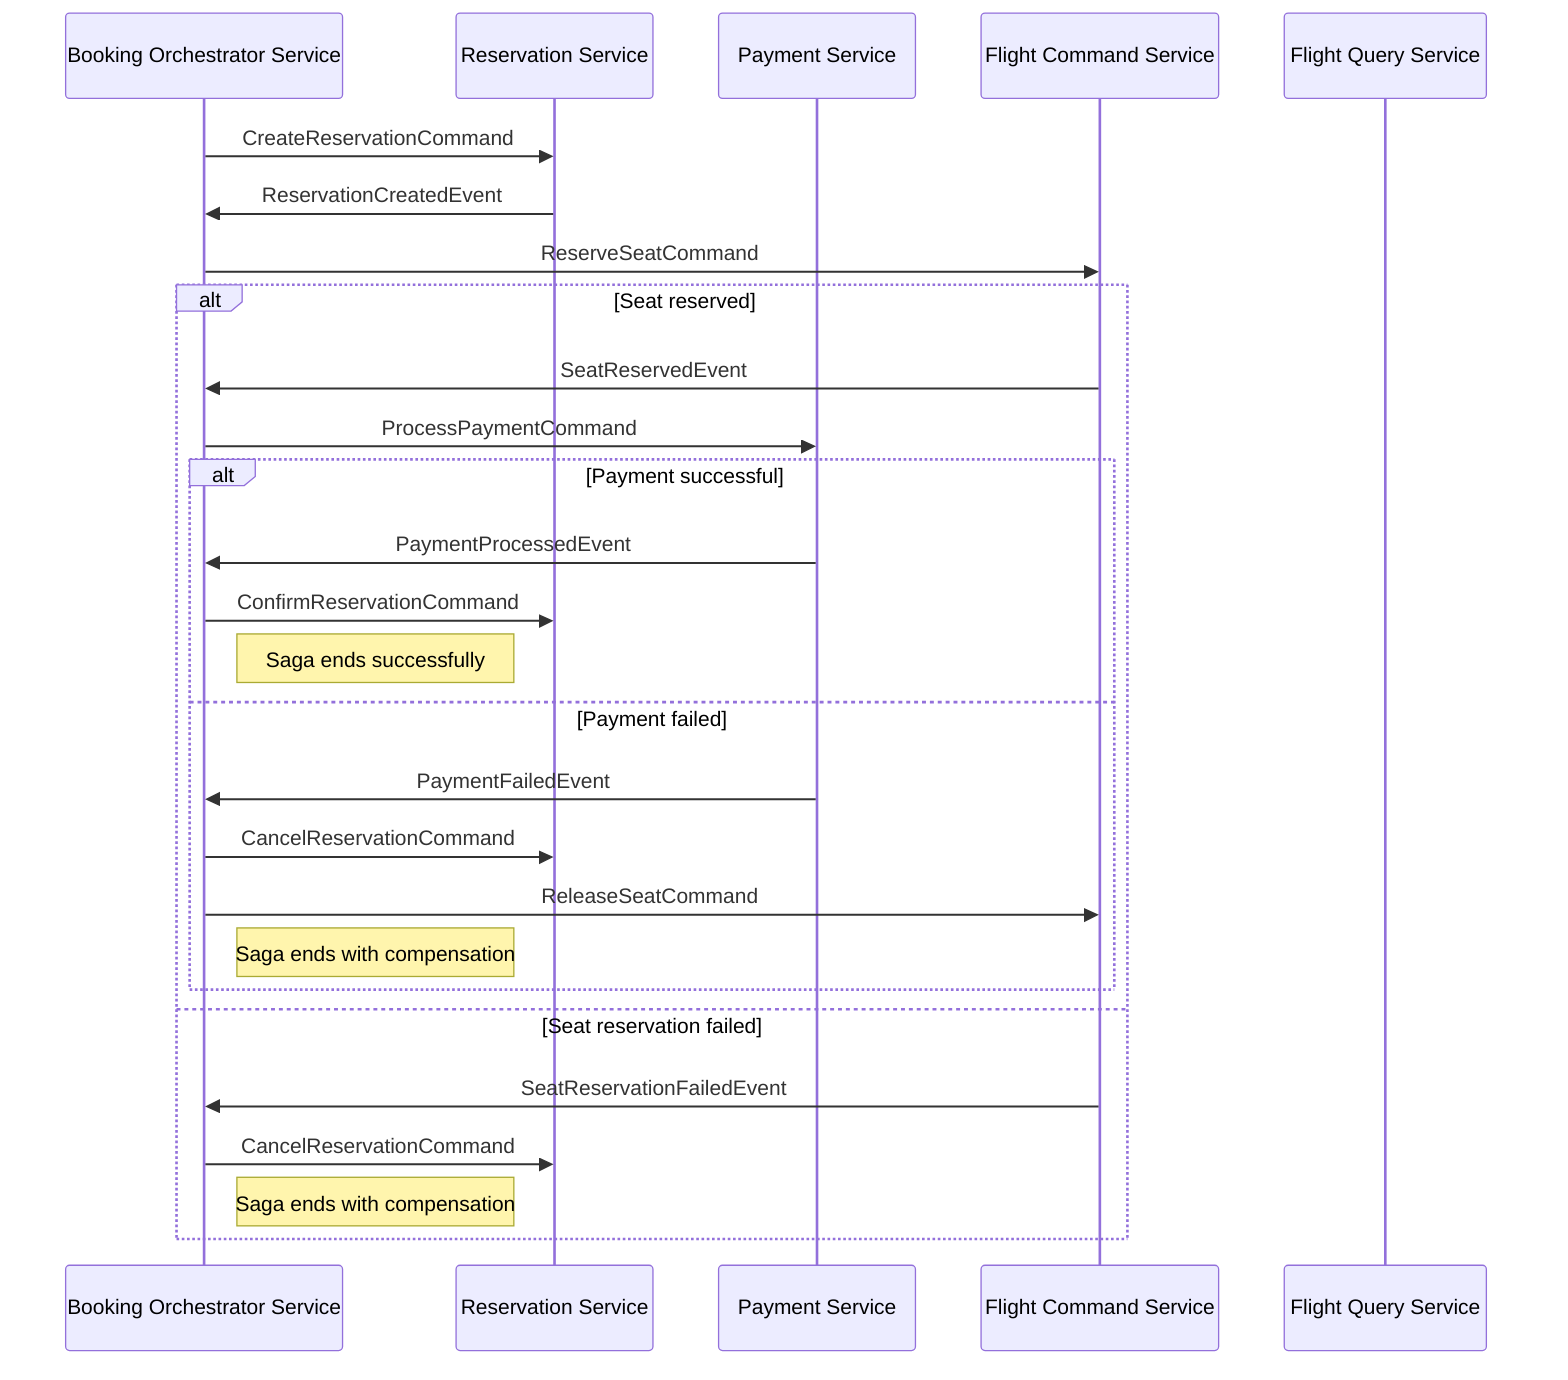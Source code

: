 sequenceDiagram
    participant BOS as Booking Orchestrator Service
    participant RS as Reservation Service
    participant PS as Payment Service
    participant FCS as Flight Command Service
    participant FQS as Flight Query Service

    BOS->>RS: CreateReservationCommand
    RS->>BOS: ReservationCreatedEvent

    BOS->>FCS: ReserveSeatCommand
    alt Seat reserved
        FCS->>BOS: SeatReservedEvent
        BOS->>PS: ProcessPaymentCommand

        alt Payment successful
            PS->>BOS: PaymentProcessedEvent
            BOS->>RS: ConfirmReservationCommand
            Note right of BOS: Saga ends successfully
        else Payment failed
            PS->>BOS: PaymentFailedEvent
            BOS->>RS: CancelReservationCommand
            BOS->>FCS: ReleaseSeatCommand
            Note right of BOS: Saga ends with compensation
        end

    else Seat reservation failed
        FCS->>BOS: SeatReservationFailedEvent
        BOS->>RS: CancelReservationCommand
        Note right of BOS: Saga ends with compensation
    end